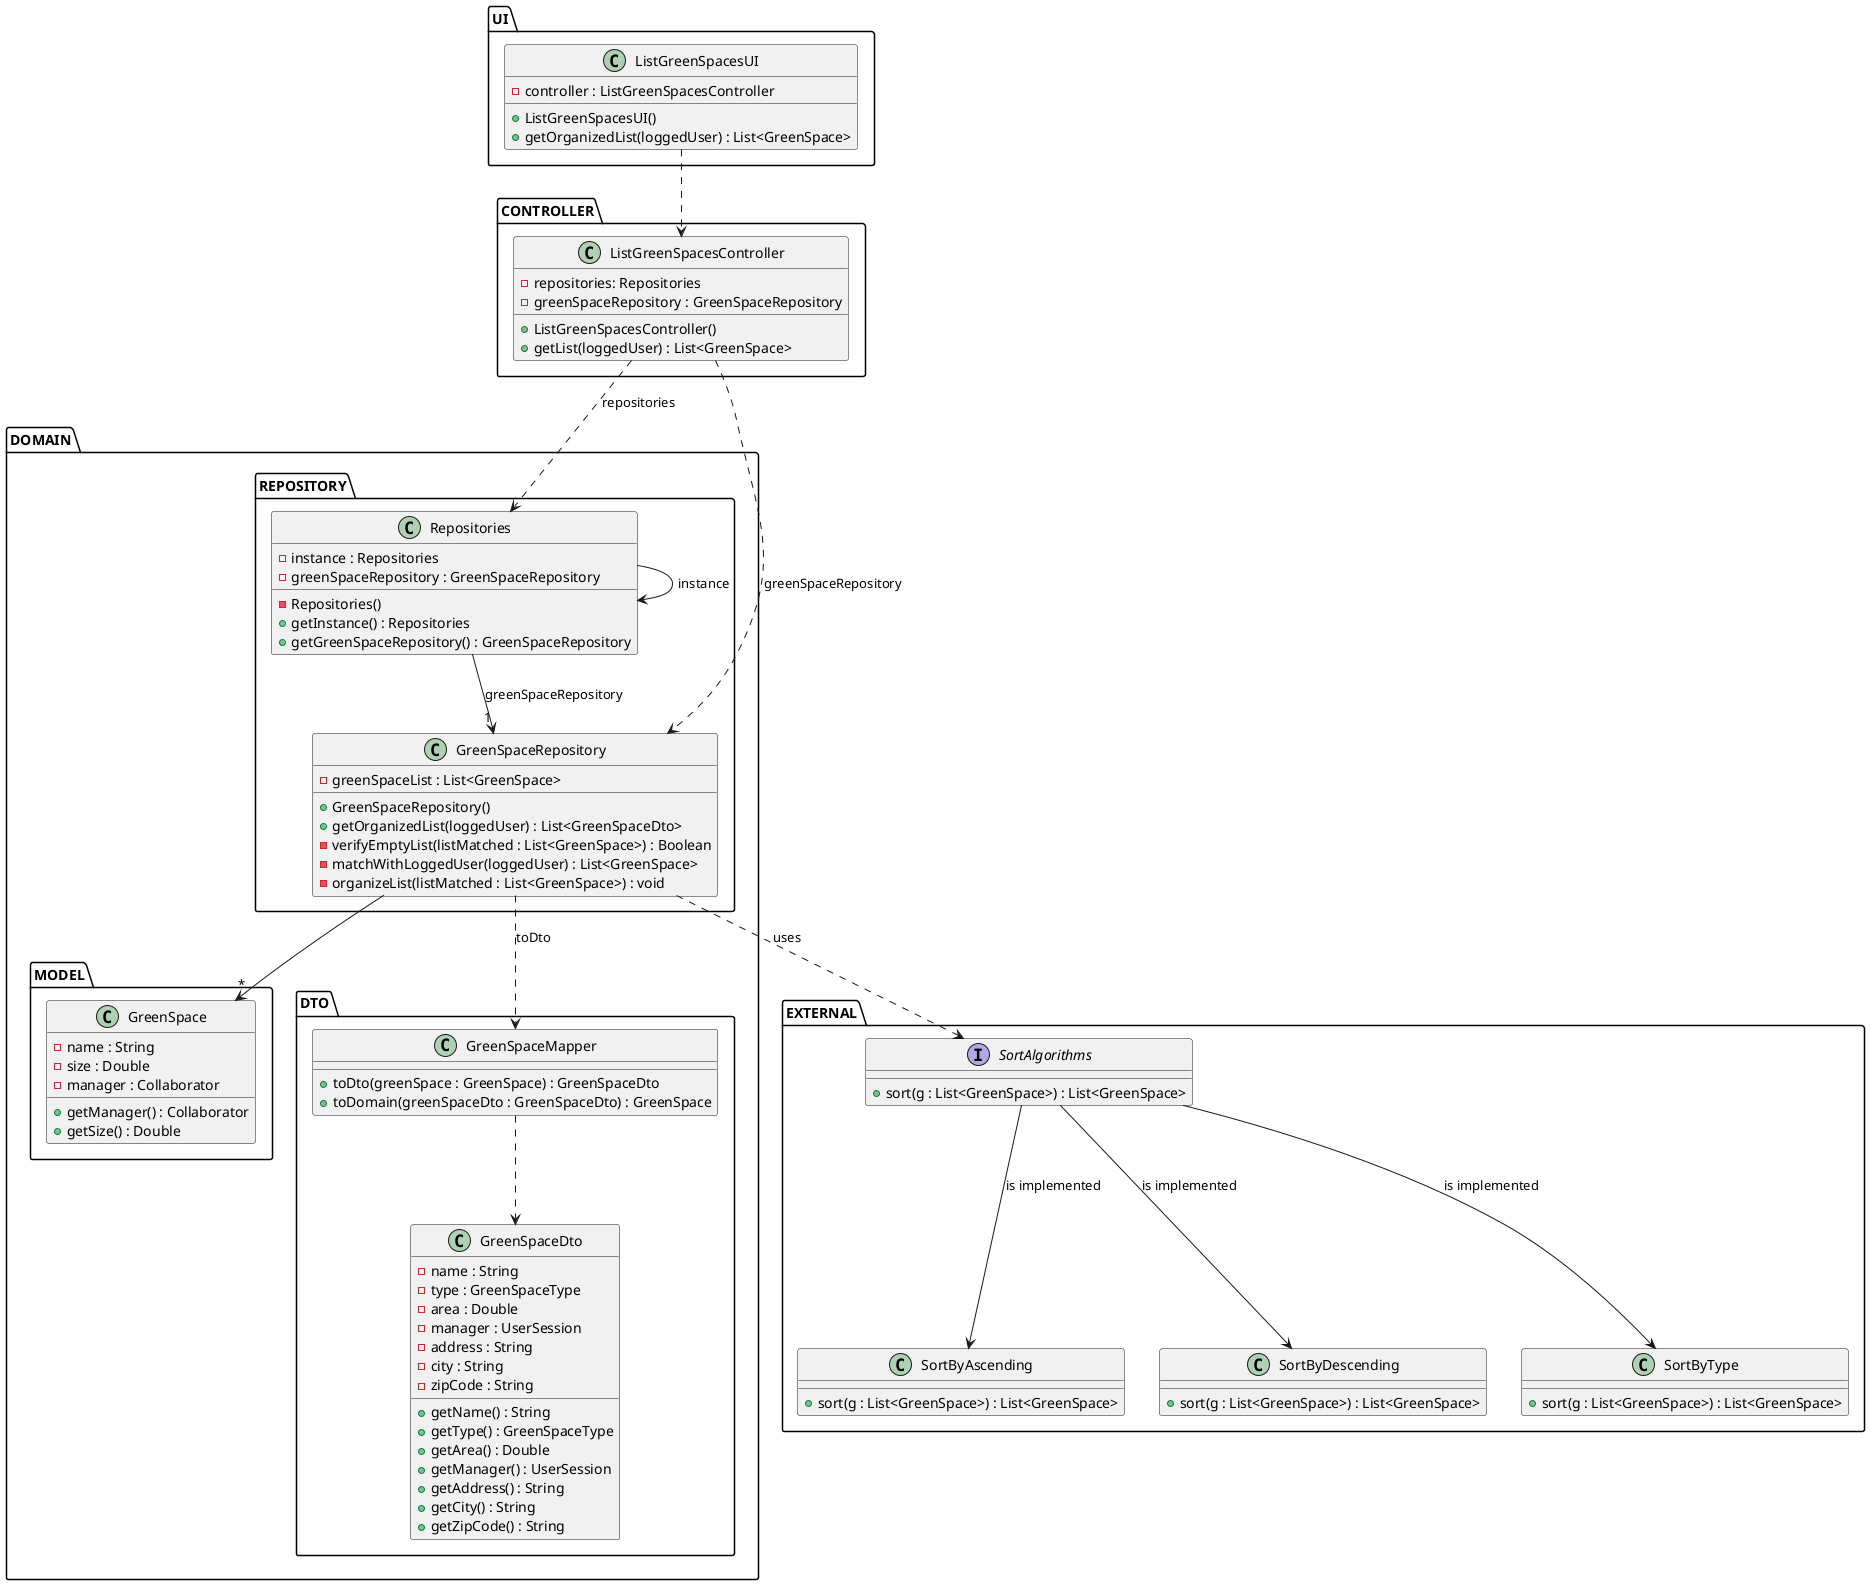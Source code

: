 @startuml
skinparam shadowing false
skinparam line type polyline

'left to right direction
package UI{
    class ListGreenSpacesUI {
        - controller : ListGreenSpacesController
        + ListGreenSpacesUI()
        + getOrganizedList(loggedUser) : List<GreenSpace>
    }
}
package CONTROLLER {
    class ListGreenSpacesController {
        - repositories: Repositories
        - greenSpaceRepository : GreenSpaceRepository

        + ListGreenSpacesController()
        +getList(loggedUser) : List<GreenSpace>
    }
}
package DOMAIN{
package REPOSITORY{
    class Repositories {
        - instance : Repositories
        - greenSpaceRepository : GreenSpaceRepository
        - Repositories()
        + getInstance() : Repositories
        + getGreenSpaceRepository() : GreenSpaceRepository
    }

    class GreenSpaceRepository {
        - greenSpaceList : List<GreenSpace>
        + GreenSpaceRepository()
        + getOrganizedList(loggedUser) : List<GreenSpaceDto>
        - verifyEmptyList(listMatched : List<GreenSpace>) : Boolean
        - matchWithLoggedUser(loggedUser) : List<GreenSpace>
        - organizeList(listMatched : List<GreenSpace>) : void
    }
    }
package MODEL{
    class GreenSpace {
        - name : String
        - size : Double
        - manager : Collaborator
        + getManager() : Collaborator
        + getSize() : Double
    }
    }
    package DTO{
        class GreenSpaceDto{
            - name : String
            - type : GreenSpaceType
            - area : Double
            - manager : UserSession
            - address : String
            - city : String
            - zipCode : String
            + getName() : String
            + getType() : GreenSpaceType
            + getArea() : Double
            + getManager() : UserSession
            + getAddress() : String
            + getCity() : String
            + getZipCode() : String
        }

        class GreenSpaceMapper{
            +toDto(greenSpace : GreenSpace) : GreenSpaceDto
            +toDomain(greenSpaceDto : GreenSpaceDto) : GreenSpace
        }
    }
    }
    package EXTERNAL{
    interface SortAlgorithms{
    +sort(g : List<GreenSpace>) : List<GreenSpace>
    }
    class SortByAscending{
    +sort(g : List<GreenSpace>) : List<GreenSpace>
    }
    class SortByDescending{
        +sort(g : List<GreenSpace>) : List<GreenSpace>
    }
    class SortByType{
        +sort(g : List<GreenSpace>) : List<GreenSpace>
    }
}

ListGreenSpacesUI ..> ListGreenSpacesController
ListGreenSpacesController ..> Repositories: repositories
Repositories --> Repositories: instance
ListGreenSpacesController ..> GreenSpaceRepository: greenSpaceRepository
Repositories --> "1"GreenSpaceRepository: greenSpaceRepository
GreenSpaceRepository -->"*" GreenSpace
GreenSpaceRepository ..> GreenSpaceMapper : toDto
GreenSpaceMapper ..> GreenSpaceDto
GreenSpaceRepository ..> SortAlgorithms : uses
SortAlgorithms --> SortByAscending : is implemented
SortAlgorithms --> SortByDescending : is implemented
SortAlgorithms --> SortByType : is implemented


@enduml
